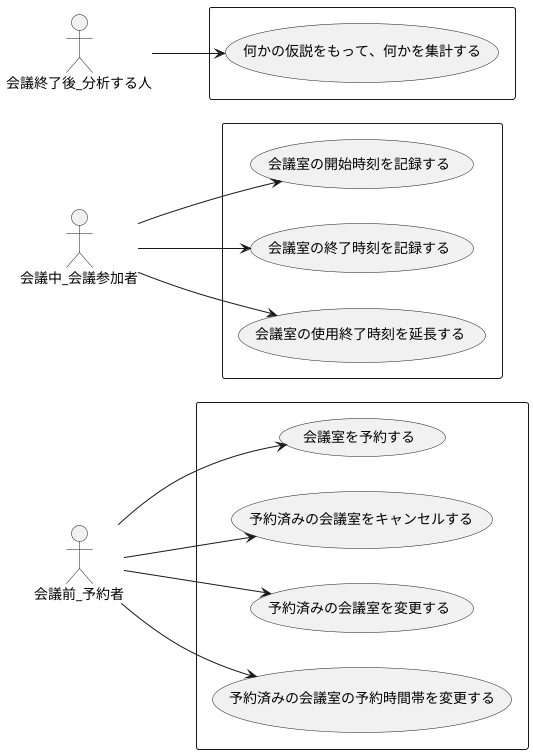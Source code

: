 @startuml
left to right direction

actor 会議前_予約者 as a1
actor 会議中_会議参加者  as a3
actor 会議終了後_分析する人 as a2

rectangle {
    a1 --> (会議室を予約する)
    a1 --> (予約済みの会議室をキャンセルする)
    a1 --> (予約済みの会議室を変更する)
    a1 --> (予約済みの会議室の予約時間帯を変更する)
}

rectangle {
    a2 --> (何かの仮説をもって、何かを集計する)
}

rectangle {
    a3 --> (会議室の開始時刻を記録する)
    a3 --> (会議室の終了時刻を記録する)
    a3 --> (会議室の使用終了時刻を延長する)
}

@enduml